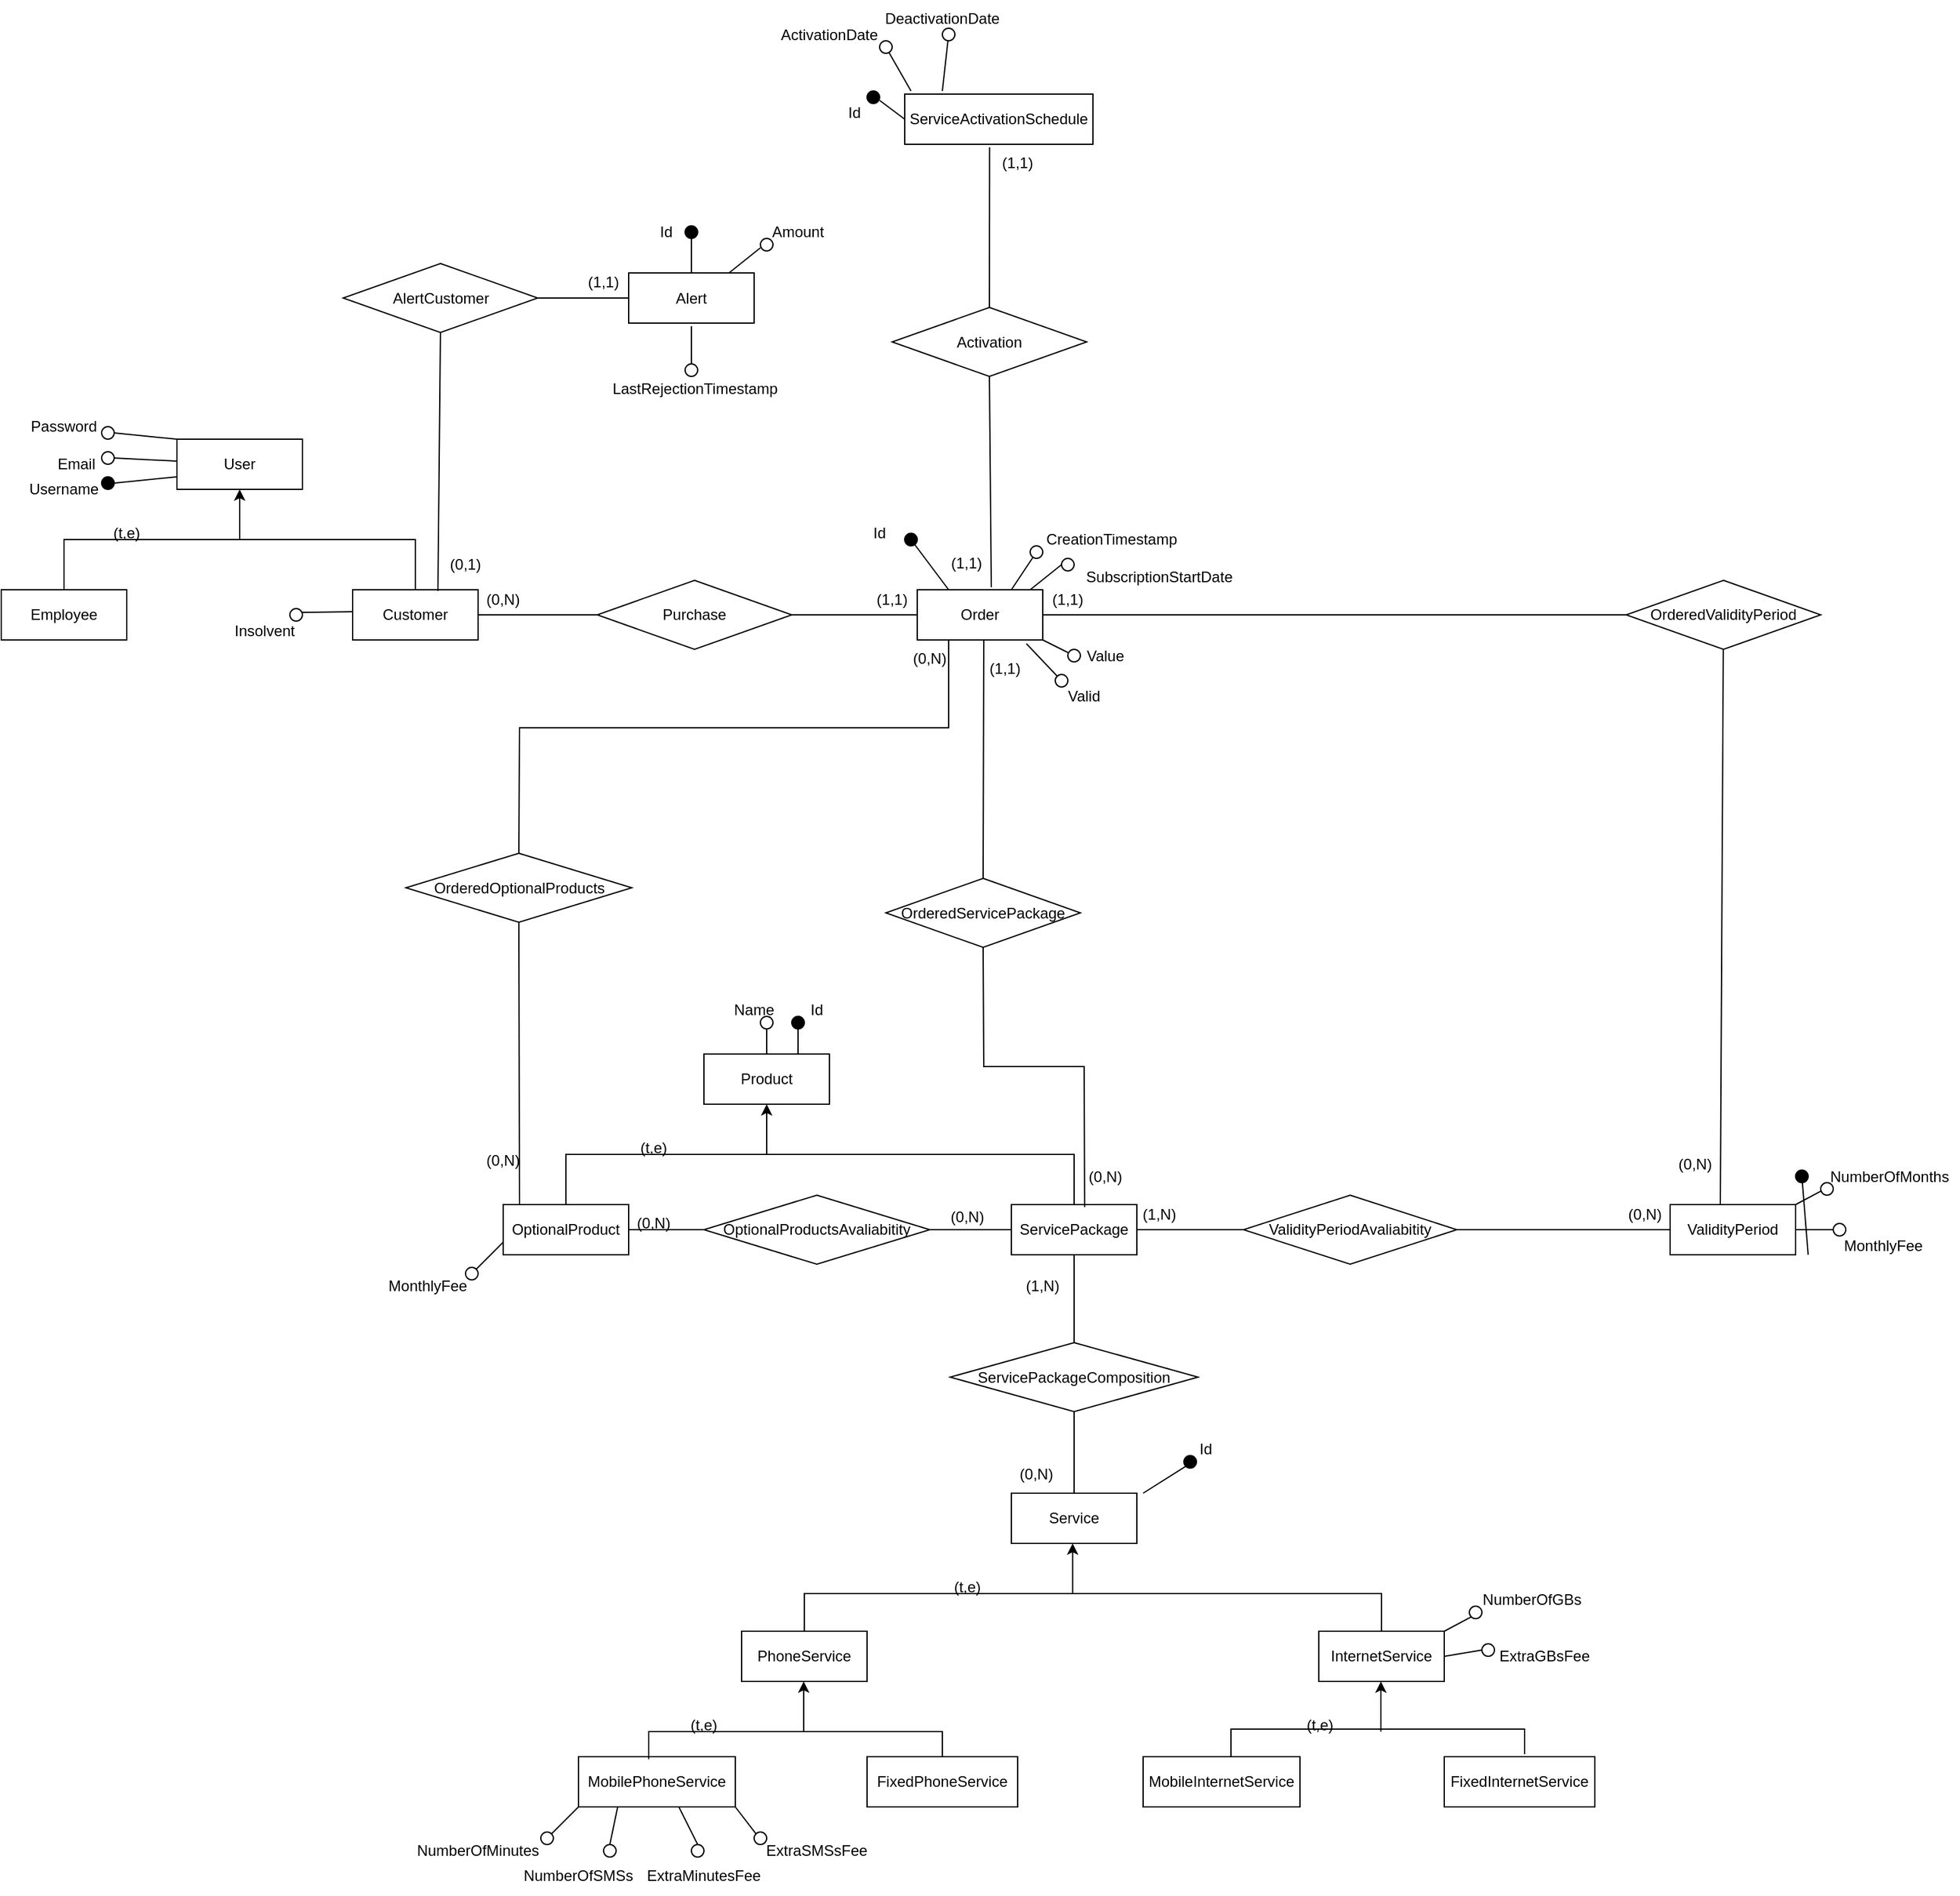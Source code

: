 <mxfile version="16.0.3" type="device"><diagram id="UiM3RSxXP783tzMfgp5M" name="Page-1"><mxGraphModel dx="1061" dy="1810" grid="1" gridSize="10" guides="1" tooltips="1" connect="1" arrows="1" fold="1" page="1" pageScale="1" pageWidth="827" pageHeight="1169" math="0" shadow="0"><root><mxCell id="0"/><mxCell id="1" parent="0"/><mxCell id="NAOsJiCZlz4BTfobaa3N-1" value="User" style="whiteSpace=wrap;html=1;align=center;" parent="1" vertex="1"><mxGeometry x="390" y="40" width="100" height="40" as="geometry"/></mxCell><mxCell id="NAOsJiCZlz4BTfobaa3N-2" value="Employee" style="whiteSpace=wrap;html=1;align=center;" parent="1" vertex="1"><mxGeometry x="250" y="160" width="100" height="40" as="geometry"/></mxCell><mxCell id="NAOsJiCZlz4BTfobaa3N-3" value="Customer" style="whiteSpace=wrap;html=1;align=center;" parent="1" vertex="1"><mxGeometry x="530" y="160" width="100" height="40" as="geometry"/></mxCell><mxCell id="NAOsJiCZlz4BTfobaa3N-4" value="" style="endArrow=none;html=1;rounded=0;exitX=0.5;exitY=0;exitDx=0;exitDy=0;entryX=0.5;entryY=0;entryDx=0;entryDy=0;" parent="1" source="NAOsJiCZlz4BTfobaa3N-2" target="NAOsJiCZlz4BTfobaa3N-3" edge="1"><mxGeometry width="50" height="50" relative="1" as="geometry"><mxPoint x="300" y="120" as="sourcePoint"/><mxPoint x="560" y="120" as="targetPoint"/><Array as="points"><mxPoint x="300" y="120"/><mxPoint x="580" y="120"/></Array></mxGeometry></mxCell><mxCell id="NAOsJiCZlz4BTfobaa3N-5" value="" style="endArrow=classic;html=1;rounded=0;entryX=0.5;entryY=1;entryDx=0;entryDy=0;" parent="1" target="NAOsJiCZlz4BTfobaa3N-1" edge="1"><mxGeometry width="50" height="50" relative="1" as="geometry"><mxPoint x="440" y="120" as="sourcePoint"/><mxPoint x="430" y="180" as="targetPoint"/></mxGeometry></mxCell><mxCell id="NAOsJiCZlz4BTfobaa3N-6" value="(t,e)" style="text;html=1;strokeColor=none;fillColor=none;align=center;verticalAlign=middle;whiteSpace=wrap;rounded=0;" parent="1" vertex="1"><mxGeometry x="320" y="100" width="60" height="30" as="geometry"/></mxCell><mxCell id="NAOsJiCZlz4BTfobaa3N-7" value="" style="endArrow=none;html=1;rounded=0;exitX=1;exitY=0.5;exitDx=0;exitDy=0;entryX=0;entryY=0.75;entryDx=0;entryDy=0;" parent="1" source="NAOsJiCZlz4BTfobaa3N-9" target="NAOsJiCZlz4BTfobaa3N-1" edge="1"><mxGeometry width="50" height="50" relative="1" as="geometry"><mxPoint x="340" y="70" as="sourcePoint"/><mxPoint x="380" y="71" as="targetPoint"/></mxGeometry></mxCell><mxCell id="NAOsJiCZlz4BTfobaa3N-9" value="" style="ellipse;whiteSpace=wrap;html=1;aspect=fixed;fillColor=#000000;" parent="1" vertex="1"><mxGeometry x="330" y="70" width="10" height="10" as="geometry"/></mxCell><mxCell id="NAOsJiCZlz4BTfobaa3N-16" value="" style="endArrow=none;html=1;rounded=0;entryX=0;entryY=0.75;entryDx=0;entryDy=0;exitX=1;exitY=0.5;exitDx=0;exitDy=0;" parent="1" source="NAOsJiCZlz4BTfobaa3N-17" edge="1"><mxGeometry width="50" height="50" relative="1" as="geometry"><mxPoint x="339" y="58" as="sourcePoint"/><mxPoint x="390" y="57.5" as="targetPoint"/></mxGeometry></mxCell><mxCell id="NAOsJiCZlz4BTfobaa3N-17" value="" style="ellipse;whiteSpace=wrap;html=1;aspect=fixed;fillColor=#FFFFFF;" parent="1" vertex="1"><mxGeometry x="330" y="50" width="10" height="10" as="geometry"/></mxCell><mxCell id="NAOsJiCZlz4BTfobaa3N-18" value="" style="ellipse;whiteSpace=wrap;html=1;aspect=fixed;fillColor=#FFFFFF;" parent="1" vertex="1"><mxGeometry x="330" y="30" width="10" height="10" as="geometry"/></mxCell><mxCell id="NAOsJiCZlz4BTfobaa3N-19" value="" style="endArrow=none;html=1;rounded=0;entryX=0;entryY=0;entryDx=0;entryDy=0;exitX=1;exitY=0.5;exitDx=0;exitDy=0;" parent="1" source="NAOsJiCZlz4BTfobaa3N-18" target="NAOsJiCZlz4BTfobaa3N-1" edge="1"><mxGeometry width="50" height="50" relative="1" as="geometry"><mxPoint x="330" y="30" as="sourcePoint"/><mxPoint x="380" y="-20" as="targetPoint"/></mxGeometry></mxCell><mxCell id="NAOsJiCZlz4BTfobaa3N-20" value="Username" style="text;html=1;strokeColor=none;fillColor=none;align=center;verticalAlign=middle;whiteSpace=wrap;rounded=0;" parent="1" vertex="1"><mxGeometry x="270" y="65" width="60" height="30" as="geometry"/></mxCell><mxCell id="NAOsJiCZlz4BTfobaa3N-22" value="Email" style="text;html=1;strokeColor=none;fillColor=none;align=center;verticalAlign=middle;whiteSpace=wrap;rounded=0;" parent="1" vertex="1"><mxGeometry x="280" y="45" width="60" height="30" as="geometry"/></mxCell><mxCell id="NAOsJiCZlz4BTfobaa3N-23" value="Password" style="text;html=1;strokeColor=none;fillColor=none;align=center;verticalAlign=middle;whiteSpace=wrap;rounded=0;" parent="1" vertex="1"><mxGeometry x="270" y="15" width="60" height="30" as="geometry"/></mxCell><mxCell id="NAOsJiCZlz4BTfobaa3N-24" value="Product" style="whiteSpace=wrap;html=1;align=center;fillColor=#FFFFFF;" parent="1" vertex="1"><mxGeometry x="810" y="530" width="100" height="40" as="geometry"/></mxCell><mxCell id="NAOsJiCZlz4BTfobaa3N-25" value="" style="endArrow=none;html=1;rounded=0;exitX=0.75;exitY=0;exitDx=0;exitDy=0;startArrow=none;" parent="1" source="NAOsJiCZlz4BTfobaa3N-26" edge="1"><mxGeometry width="50" height="50" relative="1" as="geometry"><mxPoint x="890" y="525" as="sourcePoint"/><mxPoint x="885" y="500" as="targetPoint"/></mxGeometry></mxCell><mxCell id="NAOsJiCZlz4BTfobaa3N-26" value="" style="ellipse;whiteSpace=wrap;html=1;aspect=fixed;fillColor=#000000;" parent="1" vertex="1"><mxGeometry x="880" y="500" width="10" height="10" as="geometry"/></mxCell><mxCell id="NAOsJiCZlz4BTfobaa3N-27" value="" style="endArrow=none;html=1;rounded=0;exitX=0.75;exitY=0;exitDx=0;exitDy=0;" parent="1" source="NAOsJiCZlz4BTfobaa3N-24" target="NAOsJiCZlz4BTfobaa3N-26" edge="1"><mxGeometry width="50" height="50" relative="1" as="geometry"><mxPoint x="885" y="530" as="sourcePoint"/><mxPoint x="885" y="500" as="targetPoint"/></mxGeometry></mxCell><mxCell id="NAOsJiCZlz4BTfobaa3N-28" value="" style="endArrow=none;html=1;rounded=0;exitX=0.5;exitY=0;exitDx=0;exitDy=0;" parent="1" source="NAOsJiCZlz4BTfobaa3N-24" edge="1"><mxGeometry width="50" height="50" relative="1" as="geometry"><mxPoint x="895" y="540" as="sourcePoint"/><mxPoint x="860" y="510" as="targetPoint"/></mxGeometry></mxCell><mxCell id="NAOsJiCZlz4BTfobaa3N-29" value="" style="ellipse;whiteSpace=wrap;html=1;aspect=fixed;" parent="1" vertex="1"><mxGeometry x="855" y="500" width="10" height="10" as="geometry"/></mxCell><mxCell id="NAOsJiCZlz4BTfobaa3N-30" value="Id" style="text;html=1;strokeColor=none;fillColor=none;align=center;verticalAlign=middle;whiteSpace=wrap;rounded=0;" parent="1" vertex="1"><mxGeometry x="870" y="480" width="60" height="30" as="geometry"/></mxCell><mxCell id="NAOsJiCZlz4BTfobaa3N-31" value="Name" style="text;html=1;strokeColor=none;fillColor=none;align=center;verticalAlign=middle;whiteSpace=wrap;rounded=0;" parent="1" vertex="1"><mxGeometry x="820" y="480" width="60" height="30" as="geometry"/></mxCell><mxCell id="NAOsJiCZlz4BTfobaa3N-33" value="ServicePackage" style="whiteSpace=wrap;html=1;align=center;fillColor=#FFFFFF;" parent="1" vertex="1"><mxGeometry x="1055" y="650" width="100" height="40" as="geometry"/></mxCell><mxCell id="NAOsJiCZlz4BTfobaa3N-34" value="OptionalProduct" style="whiteSpace=wrap;html=1;align=center;fillColor=#FFFFFF;" parent="1" vertex="1"><mxGeometry x="650" y="650" width="100" height="40" as="geometry"/></mxCell><mxCell id="NAOsJiCZlz4BTfobaa3N-35" value="" style="endArrow=none;html=1;rounded=0;exitX=0.5;exitY=0;exitDx=0;exitDy=0;entryX=0.5;entryY=0;entryDx=0;entryDy=0;" parent="1" source="NAOsJiCZlz4BTfobaa3N-34" target="NAOsJiCZlz4BTfobaa3N-33" edge="1"><mxGeometry width="50" height="50" relative="1" as="geometry"><mxPoint x="710" y="650" as="sourcePoint"/><mxPoint x="990" y="650" as="targetPoint"/><Array as="points"><mxPoint x="700" y="610"/><mxPoint x="710" y="610"/><mxPoint x="1105" y="610"/></Array></mxGeometry></mxCell><mxCell id="NAOsJiCZlz4BTfobaa3N-36" value="" style="endArrow=classic;html=1;rounded=0;entryX=0.5;entryY=1;entryDx=0;entryDy=0;" parent="1" target="NAOsJiCZlz4BTfobaa3N-24" edge="1"><mxGeometry width="50" height="50" relative="1" as="geometry"><mxPoint x="860" y="610" as="sourcePoint"/><mxPoint x="730" y="410" as="targetPoint"/><Array as="points"><mxPoint x="860" y="590"/></Array></mxGeometry></mxCell><mxCell id="NAOsJiCZlz4BTfobaa3N-37" value="(t,e)" style="text;html=1;strokeColor=none;fillColor=none;align=center;verticalAlign=middle;whiteSpace=wrap;rounded=0;" parent="1" vertex="1"><mxGeometry x="740" y="590" width="60" height="30" as="geometry"/></mxCell><mxCell id="NAOsJiCZlz4BTfobaa3N-38" value="Service" style="whiteSpace=wrap;html=1;align=center;fillColor=#FFFFFF;" parent="1" vertex="1"><mxGeometry x="1055" y="880" width="100" height="40" as="geometry"/></mxCell><mxCell id="NAOsJiCZlz4BTfobaa3N-39" value="ServicePackageComposition" style="shape=rhombus;perimeter=rhombusPerimeter;whiteSpace=wrap;html=1;align=center;fillColor=#FFFFFF;" parent="1" vertex="1"><mxGeometry x="1006.25" y="760" width="197.5" height="55" as="geometry"/></mxCell><mxCell id="NAOsJiCZlz4BTfobaa3N-40" value="" style="endArrow=none;html=1;rounded=0;exitX=0.5;exitY=0;exitDx=0;exitDy=0;entryX=0.5;entryY=1;entryDx=0;entryDy=0;" parent="1" source="NAOsJiCZlz4BTfobaa3N-39" target="NAOsJiCZlz4BTfobaa3N-33" edge="1"><mxGeometry width="50" height="50" relative="1" as="geometry"><mxPoint x="750" y="780" as="sourcePoint"/><mxPoint x="800" y="730" as="targetPoint"/></mxGeometry></mxCell><mxCell id="NAOsJiCZlz4BTfobaa3N-41" value="" style="endArrow=none;html=1;rounded=0;exitX=0.5;exitY=0;exitDx=0;exitDy=0;entryX=0.5;entryY=1;entryDx=0;entryDy=0;" parent="1" source="NAOsJiCZlz4BTfobaa3N-38" target="NAOsJiCZlz4BTfobaa3N-39" edge="1"><mxGeometry width="50" height="50" relative="1" as="geometry"><mxPoint x="750" y="780" as="sourcePoint"/><mxPoint x="800" y="730" as="targetPoint"/></mxGeometry></mxCell><mxCell id="NAOsJiCZlz4BTfobaa3N-42" value="(1,N)" style="text;html=1;strokeColor=none;fillColor=none;align=center;verticalAlign=middle;whiteSpace=wrap;rounded=0;" parent="1" vertex="1"><mxGeometry x="1050" y="700" width="60" height="30" as="geometry"/></mxCell><mxCell id="NAOsJiCZlz4BTfobaa3N-43" value="(0,N)" style="text;html=1;strokeColor=none;fillColor=none;align=center;verticalAlign=middle;whiteSpace=wrap;rounded=0;" parent="1" vertex="1"><mxGeometry x="1045" y="850" width="60" height="30" as="geometry"/></mxCell><mxCell id="NAOsJiCZlz4BTfobaa3N-44" value="PhoneService" style="whiteSpace=wrap;html=1;align=center;fillColor=#FFFFFF;" parent="1" vertex="1"><mxGeometry x="840" y="990" width="100" height="40" as="geometry"/></mxCell><mxCell id="NAOsJiCZlz4BTfobaa3N-45" value="InternetService" style="whiteSpace=wrap;html=1;align=center;fillColor=#FFFFFF;" parent="1" vertex="1"><mxGeometry x="1300" y="990" width="100" height="40" as="geometry"/></mxCell><mxCell id="NAOsJiCZlz4BTfobaa3N-46" value="" style="endArrow=none;html=1;rounded=0;entryX=0.5;entryY=0;entryDx=0;entryDy=0;entryPerimeter=0;exitX=0.5;exitY=0;exitDx=0;exitDy=0;" parent="1" source="NAOsJiCZlz4BTfobaa3N-44" target="NAOsJiCZlz4BTfobaa3N-45" edge="1"><mxGeometry width="50" height="50" relative="1" as="geometry"><mxPoint x="970" y="990" as="sourcePoint"/><mxPoint x="1270" y="1010" as="targetPoint"/><Array as="points"><mxPoint x="890" y="960"/><mxPoint x="1350" y="960"/></Array></mxGeometry></mxCell><mxCell id="NAOsJiCZlz4BTfobaa3N-47" value="" style="endArrow=classic;html=1;rounded=0;" parent="1" edge="1"><mxGeometry width="50" height="50" relative="1" as="geometry"><mxPoint x="1103.82" y="960" as="sourcePoint"/><mxPoint x="1103.82" y="920" as="targetPoint"/><Array as="points"/></mxGeometry></mxCell><mxCell id="NAOsJiCZlz4BTfobaa3N-48" value="(t,e)" style="text;html=1;strokeColor=none;fillColor=none;align=center;verticalAlign=middle;whiteSpace=wrap;rounded=0;" parent="1" vertex="1"><mxGeometry x="990" y="940" width="60" height="30" as="geometry"/></mxCell><mxCell id="NAOsJiCZlz4BTfobaa3N-49" value="FixedPhoneService" style="whiteSpace=wrap;html=1;align=center;fillColor=#FFFFFF;" parent="1" vertex="1"><mxGeometry x="940" y="1090" width="120" height="40" as="geometry"/></mxCell><mxCell id="NAOsJiCZlz4BTfobaa3N-50" value="MobilePhoneService" style="whiteSpace=wrap;html=1;align=center;fillColor=#FFFFFF;" parent="1" vertex="1"><mxGeometry x="710" y="1090" width="125" height="40" as="geometry"/></mxCell><mxCell id="NAOsJiCZlz4BTfobaa3N-52" value="" style="endArrow=none;html=1;rounded=0;entryX=0;entryY=1;entryDx=0;entryDy=0;" parent="1" target="NAOsJiCZlz4BTfobaa3N-53" edge="1"><mxGeometry width="50" height="50" relative="1" as="geometry"><mxPoint x="1160" y="880" as="sourcePoint"/><mxPoint x="1070" y="870" as="targetPoint"/></mxGeometry></mxCell><mxCell id="NAOsJiCZlz4BTfobaa3N-53" value="" style="ellipse;whiteSpace=wrap;html=1;aspect=fixed;fillColor=#000000;" parent="1" vertex="1"><mxGeometry x="1192.5" y="850" width="10" height="10" as="geometry"/></mxCell><mxCell id="NAOsJiCZlz4BTfobaa3N-54" value="Id" style="text;html=1;strokeColor=none;fillColor=none;align=center;verticalAlign=middle;whiteSpace=wrap;rounded=0;" parent="1" vertex="1"><mxGeometry x="1180" y="830" width="60" height="30" as="geometry"/></mxCell><mxCell id="NAOsJiCZlz4BTfobaa3N-55" value="MobileInternetService" style="whiteSpace=wrap;html=1;align=center;fillColor=#FFFFFF;" parent="1" vertex="1"><mxGeometry x="1160" y="1090" width="125" height="40" as="geometry"/></mxCell><mxCell id="NAOsJiCZlz4BTfobaa3N-56" value="FixedInternetService" style="whiteSpace=wrap;html=1;align=center;fillColor=#FFFFFF;" parent="1" vertex="1"><mxGeometry x="1400" y="1090" width="120" height="40" as="geometry"/></mxCell><mxCell id="NAOsJiCZlz4BTfobaa3N-57" value="" style="endArrow=none;html=1;rounded=0;exitX=0.448;exitY=0.05;exitDx=0;exitDy=0;exitPerimeter=0;entryX=0.5;entryY=0;entryDx=0;entryDy=0;" parent="1" source="NAOsJiCZlz4BTfobaa3N-50" target="NAOsJiCZlz4BTfobaa3N-49" edge="1"><mxGeometry width="50" height="50" relative="1" as="geometry"><mxPoint x="770" y="1080" as="sourcePoint"/><mxPoint x="1000" y="1060" as="targetPoint"/><Array as="points"><mxPoint x="766" y="1070"/><mxPoint x="1000" y="1070"/></Array></mxGeometry></mxCell><mxCell id="NAOsJiCZlz4BTfobaa3N-58" value="" style="endArrow=classic;html=1;rounded=0;" parent="1" edge="1"><mxGeometry width="50" height="50" relative="1" as="geometry"><mxPoint x="889.5" y="1070" as="sourcePoint"/><mxPoint x="889.5" y="1030" as="targetPoint"/><Array as="points"/></mxGeometry></mxCell><mxCell id="NAOsJiCZlz4BTfobaa3N-59" value="" style="endArrow=none;html=1;rounded=0;exitX=0.448;exitY=0.05;exitDx=0;exitDy=0;exitPerimeter=0;" parent="1" edge="1"><mxGeometry width="50" height="50" relative="1" as="geometry"><mxPoint x="1230" y="1090" as="sourcePoint"/><mxPoint x="1464" y="1088" as="targetPoint"/><Array as="points"><mxPoint x="1230" y="1068"/><mxPoint x="1464" y="1068"/></Array></mxGeometry></mxCell><mxCell id="NAOsJiCZlz4BTfobaa3N-60" value="" style="endArrow=classic;html=1;rounded=0;" parent="1" edge="1"><mxGeometry width="50" height="50" relative="1" as="geometry"><mxPoint x="1349.5" y="1070" as="sourcePoint"/><mxPoint x="1349.5" y="1030" as="targetPoint"/><Array as="points"/></mxGeometry></mxCell><mxCell id="NAOsJiCZlz4BTfobaa3N-61" value="(t,e)" style="text;html=1;strokeColor=none;fillColor=none;align=center;verticalAlign=middle;whiteSpace=wrap;rounded=0;" parent="1" vertex="1"><mxGeometry x="780" y="1050" width="60" height="30" as="geometry"/></mxCell><mxCell id="NAOsJiCZlz4BTfobaa3N-62" value="(t,e)" style="text;html=1;strokeColor=none;fillColor=none;align=center;verticalAlign=middle;whiteSpace=wrap;rounded=0;" parent="1" vertex="1"><mxGeometry x="1271" y="1050" width="60" height="30" as="geometry"/></mxCell><mxCell id="NAOsJiCZlz4BTfobaa3N-63" value="" style="endArrow=none;html=1;rounded=0;" parent="1" edge="1"><mxGeometry width="50" height="50" relative="1" as="geometry"><mxPoint x="685" y="1155" as="sourcePoint"/><mxPoint x="710" y="1130" as="targetPoint"/></mxGeometry></mxCell><mxCell id="NAOsJiCZlz4BTfobaa3N-64" value="" style="ellipse;whiteSpace=wrap;html=1;aspect=fixed;fillColor=#FFFFFF;" parent="1" vertex="1"><mxGeometry x="680" y="1150" width="10" height="10" as="geometry"/></mxCell><mxCell id="NAOsJiCZlz4BTfobaa3N-66" value="NumberOfMinutes" style="text;html=1;strokeColor=none;fillColor=none;align=center;verticalAlign=middle;whiteSpace=wrap;rounded=0;" parent="1" vertex="1"><mxGeometry x="600" y="1150" width="60" height="30" as="geometry"/></mxCell><mxCell id="NAOsJiCZlz4BTfobaa3N-67" value="" style="endArrow=none;html=1;rounded=0;entryX=0.25;entryY=1;entryDx=0;entryDy=0;exitX=0.5;exitY=0;exitDx=0;exitDy=0;" parent="1" source="NAOsJiCZlz4BTfobaa3N-68" target="NAOsJiCZlz4BTfobaa3N-50" edge="1"><mxGeometry width="50" height="50" relative="1" as="geometry"><mxPoint x="730" y="1165" as="sourcePoint"/><mxPoint x="720" y="1140" as="targetPoint"/></mxGeometry></mxCell><mxCell id="NAOsJiCZlz4BTfobaa3N-68" value="" style="ellipse;whiteSpace=wrap;html=1;aspect=fixed;fillColor=#FFFFFF;" parent="1" vertex="1"><mxGeometry x="730" y="1160" width="10" height="10" as="geometry"/></mxCell><mxCell id="NAOsJiCZlz4BTfobaa3N-70" value="NumberOfSMSs" style="text;html=1;strokeColor=none;fillColor=none;align=center;verticalAlign=middle;whiteSpace=wrap;rounded=0;" parent="1" vertex="1"><mxGeometry x="680" y="1170" width="60" height="30" as="geometry"/></mxCell><mxCell id="NAOsJiCZlz4BTfobaa3N-71" value="" style="endArrow=none;html=1;rounded=0;exitX=0.5;exitY=0;exitDx=0;exitDy=0;" parent="1" source="NAOsJiCZlz4BTfobaa3N-72" edge="1"><mxGeometry width="50" height="50" relative="1" as="geometry"><mxPoint x="780" y="1160" as="sourcePoint"/><mxPoint x="790" y="1130" as="targetPoint"/></mxGeometry></mxCell><mxCell id="NAOsJiCZlz4BTfobaa3N-72" value="" style="ellipse;whiteSpace=wrap;html=1;aspect=fixed;fillColor=#FFFFFF;" parent="1" vertex="1"><mxGeometry x="800" y="1160" width="10" height="10" as="geometry"/></mxCell><mxCell id="NAOsJiCZlz4BTfobaa3N-74" value="ExtraMinutesFee" style="text;html=1;strokeColor=none;fillColor=none;align=center;verticalAlign=middle;whiteSpace=wrap;rounded=0;" parent="1" vertex="1"><mxGeometry x="780" y="1170" width="60" height="30" as="geometry"/></mxCell><mxCell id="NAOsJiCZlz4BTfobaa3N-76" value="" style="endArrow=none;html=1;rounded=0;entryX=1;entryY=1;entryDx=0;entryDy=0;exitX=0;exitY=0;exitDx=0;exitDy=0;" parent="1" source="NAOsJiCZlz4BTfobaa3N-77" target="NAOsJiCZlz4BTfobaa3N-50" edge="1"><mxGeometry width="50" height="50" relative="1" as="geometry"><mxPoint x="860" y="1160" as="sourcePoint"/><mxPoint x="800" y="1140" as="targetPoint"/></mxGeometry></mxCell><mxCell id="NAOsJiCZlz4BTfobaa3N-77" value="" style="ellipse;whiteSpace=wrap;html=1;aspect=fixed;fillColor=#FFFFFF;" parent="1" vertex="1"><mxGeometry x="850" y="1150" width="10" height="10" as="geometry"/></mxCell><mxCell id="NAOsJiCZlz4BTfobaa3N-82" value="ExtraSMSsFee" style="text;html=1;strokeColor=none;fillColor=none;align=center;verticalAlign=middle;whiteSpace=wrap;rounded=0;" parent="1" vertex="1"><mxGeometry x="870" y="1150" width="60" height="30" as="geometry"/></mxCell><mxCell id="NAOsJiCZlz4BTfobaa3N-83" value="" style="endArrow=none;html=1;rounded=0;exitX=1;exitY=0.5;exitDx=0;exitDy=0;entryX=0;entryY=1;entryDx=0;entryDy=0;startArrow=none;" parent="1" source="NAOsJiCZlz4BTfobaa3N-85" edge="1"><mxGeometry width="50" height="50" relative="1" as="geometry"><mxPoint x="1400" y="990" as="sourcePoint"/><mxPoint x="1421.464" y="973.536" as="targetPoint"/></mxGeometry></mxCell><mxCell id="NAOsJiCZlz4BTfobaa3N-84" value="" style="endArrow=none;html=1;rounded=0;exitX=1;exitY=0.5;exitDx=0;exitDy=0;entryX=0;entryY=0.5;entryDx=0;entryDy=0;" parent="1" source="NAOsJiCZlz4BTfobaa3N-45" target="NAOsJiCZlz4BTfobaa3N-89" edge="1"><mxGeometry width="50" height="50" relative="1" as="geometry"><mxPoint x="1410" y="1000" as="sourcePoint"/><mxPoint x="1431" y="1000" as="targetPoint"/></mxGeometry></mxCell><mxCell id="NAOsJiCZlz4BTfobaa3N-85" value="" style="ellipse;whiteSpace=wrap;html=1;aspect=fixed;fillColor=#FFFFFF;" parent="1" vertex="1"><mxGeometry x="1420" y="970" width="10" height="10" as="geometry"/></mxCell><mxCell id="NAOsJiCZlz4BTfobaa3N-88" value="" style="endArrow=none;html=1;rounded=0;exitX=1;exitY=0.5;exitDx=0;exitDy=0;entryX=0;entryY=1;entryDx=0;entryDy=0;" parent="1" target="NAOsJiCZlz4BTfobaa3N-85" edge="1"><mxGeometry width="50" height="50" relative="1" as="geometry"><mxPoint x="1400" y="990" as="sourcePoint"/><mxPoint x="1421.464" y="973.536" as="targetPoint"/></mxGeometry></mxCell><mxCell id="NAOsJiCZlz4BTfobaa3N-89" value="" style="ellipse;whiteSpace=wrap;html=1;aspect=fixed;fillColor=#FFFFFF;" parent="1" vertex="1"><mxGeometry x="1430" y="1000" width="10" height="10" as="geometry"/></mxCell><mxCell id="NAOsJiCZlz4BTfobaa3N-92" value="NumberOfGBs" style="text;html=1;strokeColor=none;fillColor=none;align=center;verticalAlign=middle;whiteSpace=wrap;rounded=0;" parent="1" vertex="1"><mxGeometry x="1440" y="950" width="60" height="30" as="geometry"/></mxCell><mxCell id="NAOsJiCZlz4BTfobaa3N-93" value="ExtraGBsFee" style="text;html=1;strokeColor=none;fillColor=none;align=center;verticalAlign=middle;whiteSpace=wrap;rounded=0;" parent="1" vertex="1"><mxGeometry x="1450" y="995" width="60" height="30" as="geometry"/></mxCell><mxCell id="NAOsJiCZlz4BTfobaa3N-94" value="ValidityPeriod" style="whiteSpace=wrap;html=1;align=center;fillColor=#FFFFFF;" parent="1" vertex="1"><mxGeometry x="1580" y="650" width="100" height="40" as="geometry"/></mxCell><mxCell id="NAOsJiCZlz4BTfobaa3N-95" value="ValidityPeriodAvaliabitity" style="shape=rhombus;perimeter=rhombusPerimeter;whiteSpace=wrap;html=1;align=center;fillColor=#FFFFFF;" parent="1" vertex="1"><mxGeometry x="1240" y="642.5" width="170" height="55" as="geometry"/></mxCell><mxCell id="NAOsJiCZlz4BTfobaa3N-96" value="" style="endArrow=none;html=1;rounded=0;exitX=1;exitY=0.5;exitDx=0;exitDy=0;entryX=0;entryY=0.5;entryDx=0;entryDy=0;" parent="1" source="NAOsJiCZlz4BTfobaa3N-33" target="NAOsJiCZlz4BTfobaa3N-95" edge="1"><mxGeometry width="50" height="50" relative="1" as="geometry"><mxPoint x="1270" y="760" as="sourcePoint"/><mxPoint x="1320" y="710" as="targetPoint"/></mxGeometry></mxCell><mxCell id="NAOsJiCZlz4BTfobaa3N-97" value="" style="endArrow=none;html=1;rounded=0;entryX=0;entryY=0.5;entryDx=0;entryDy=0;exitX=1;exitY=0.5;exitDx=0;exitDy=0;" parent="1" source="NAOsJiCZlz4BTfobaa3N-95" target="NAOsJiCZlz4BTfobaa3N-94" edge="1"><mxGeometry width="50" height="50" relative="1" as="geometry"><mxPoint x="1270" y="760" as="sourcePoint"/><mxPoint x="1320" y="710" as="targetPoint"/></mxGeometry></mxCell><mxCell id="NAOsJiCZlz4BTfobaa3N-98" value="(1,N)" style="text;html=1;strokeColor=none;fillColor=none;align=center;verticalAlign=middle;whiteSpace=wrap;rounded=0;" parent="1" vertex="1"><mxGeometry x="1142.5" y="642.5" width="60" height="30" as="geometry"/></mxCell><mxCell id="NAOsJiCZlz4BTfobaa3N-99" value="(0,N)" style="text;html=1;strokeColor=none;fillColor=none;align=center;verticalAlign=middle;whiteSpace=wrap;rounded=0;" parent="1" vertex="1"><mxGeometry x="1530" y="642.5" width="60" height="30" as="geometry"/></mxCell><mxCell id="NAOsJiCZlz4BTfobaa3N-100" value="" style="endArrow=none;html=1;rounded=0;exitX=1;exitY=0.5;exitDx=0;exitDy=0;entryX=0;entryY=1;entryDx=0;entryDy=0;" parent="1" edge="1"><mxGeometry width="50" height="50" relative="1" as="geometry"><mxPoint x="1680" y="650" as="sourcePoint"/><mxPoint x="1701.464" y="638.536" as="targetPoint"/></mxGeometry></mxCell><mxCell id="NAOsJiCZlz4BTfobaa3N-101" value="" style="endArrow=none;html=1;rounded=0;exitX=1;exitY=0.5;exitDx=0;exitDy=0;" parent="1" source="NAOsJiCZlz4BTfobaa3N-94" edge="1"><mxGeometry width="50" height="50" relative="1" as="geometry"><mxPoint x="1690" y="660" as="sourcePoint"/><mxPoint x="1710" y="670" as="targetPoint"/></mxGeometry></mxCell><mxCell id="NAOsJiCZlz4BTfobaa3N-102" value="" style="ellipse;whiteSpace=wrap;html=1;aspect=fixed;fillColor=#FFFFFF;" parent="1" vertex="1"><mxGeometry x="1700" y="632.5" width="10" height="10" as="geometry"/></mxCell><mxCell id="NAOsJiCZlz4BTfobaa3N-103" value="" style="ellipse;whiteSpace=wrap;html=1;aspect=fixed;fillColor=#FFFFFF;" parent="1" vertex="1"><mxGeometry x="1710" y="665" width="10" height="10" as="geometry"/></mxCell><mxCell id="NAOsJiCZlz4BTfobaa3N-104" value="NumberOfMonths" style="text;html=1;strokeColor=none;fillColor=none;align=center;verticalAlign=middle;whiteSpace=wrap;rounded=0;" parent="1" vertex="1"><mxGeometry x="1700" y="612.5" width="110" height="30" as="geometry"/></mxCell><mxCell id="NAOsJiCZlz4BTfobaa3N-105" value="MonthlyFee" style="text;html=1;strokeColor=none;fillColor=none;align=center;verticalAlign=middle;whiteSpace=wrap;rounded=0;" parent="1" vertex="1"><mxGeometry x="1710" y="667.5" width="80" height="30" as="geometry"/></mxCell><mxCell id="NAOsJiCZlz4BTfobaa3N-107" value="" style="ellipse;whiteSpace=wrap;html=1;aspect=fixed;fillColor=#000000;" parent="1" vertex="1"><mxGeometry x="1680" y="622.5" width="10" height="10" as="geometry"/></mxCell><mxCell id="NAOsJiCZlz4BTfobaa3N-109" value="" style="endArrow=none;html=1;rounded=0;" parent="1" target="NAOsJiCZlz4BTfobaa3N-107" edge="1"><mxGeometry width="50" height="50" relative="1" as="geometry"><mxPoint x="1690" y="690" as="sourcePoint"/><mxPoint x="1690" y="620" as="targetPoint"/></mxGeometry></mxCell><mxCell id="NAOsJiCZlz4BTfobaa3N-114" value="" style="endArrow=none;html=1;rounded=0;startArrow=none;" parent="1" source="NAOsJiCZlz4BTfobaa3N-115" edge="1"><mxGeometry width="50" height="50" relative="1" as="geometry"><mxPoint x="625" y="705" as="sourcePoint"/><mxPoint x="650" y="680" as="targetPoint"/></mxGeometry></mxCell><mxCell id="NAOsJiCZlz4BTfobaa3N-115" value="" style="ellipse;whiteSpace=wrap;html=1;aspect=fixed;fillColor=#FFFFFF;" parent="1" vertex="1"><mxGeometry x="620" y="700" width="10" height="10" as="geometry"/></mxCell><mxCell id="NAOsJiCZlz4BTfobaa3N-117" value="" style="endArrow=none;html=1;rounded=0;" parent="1" target="NAOsJiCZlz4BTfobaa3N-115" edge="1"><mxGeometry width="50" height="50" relative="1" as="geometry"><mxPoint x="625" y="705" as="sourcePoint"/><mxPoint x="650" y="680" as="targetPoint"/></mxGeometry></mxCell><mxCell id="NAOsJiCZlz4BTfobaa3N-118" value="MonthlyFee" style="text;html=1;strokeColor=none;fillColor=none;align=center;verticalAlign=middle;whiteSpace=wrap;rounded=0;" parent="1" vertex="1"><mxGeometry x="560" y="700" width="60" height="30" as="geometry"/></mxCell><mxCell id="NAOsJiCZlz4BTfobaa3N-119" value="Order" style="whiteSpace=wrap;html=1;align=center;fillColor=#FFFFFF;" parent="1" vertex="1"><mxGeometry x="980" y="160" width="100" height="40" as="geometry"/></mxCell><mxCell id="NAOsJiCZlz4BTfobaa3N-120" value="" style="endArrow=none;html=1;rounded=0;exitX=0.25;exitY=0;exitDx=0;exitDy=0;" parent="1" source="NAOsJiCZlz4BTfobaa3N-119" edge="1"><mxGeometry width="50" height="50" relative="1" as="geometry"><mxPoint x="1080" y="160" as="sourcePoint"/><mxPoint x="975" y="120" as="targetPoint"/></mxGeometry></mxCell><mxCell id="NAOsJiCZlz4BTfobaa3N-121" value="" style="ellipse;whiteSpace=wrap;html=1;aspect=fixed;fillColor=#000000;direction=south;" parent="1" vertex="1"><mxGeometry x="970" y="115" width="10" height="10" as="geometry"/></mxCell><mxCell id="NAOsJiCZlz4BTfobaa3N-126" value="" style="endArrow=none;html=1;rounded=0;exitX=0.75;exitY=0;exitDx=0;exitDy=0;startArrow=none;" parent="1" source="NAOsJiCZlz4BTfobaa3N-124" edge="1"><mxGeometry width="50" height="50" relative="1" as="geometry"><mxPoint x="1080" y="180" as="sourcePoint"/><mxPoint x="1070" y="130" as="targetPoint"/></mxGeometry></mxCell><mxCell id="NAOsJiCZlz4BTfobaa3N-127" value="Id" style="text;html=1;strokeColor=none;fillColor=none;align=center;verticalAlign=middle;whiteSpace=wrap;rounded=0;" parent="1" vertex="1"><mxGeometry x="920" y="100" width="60" height="30" as="geometry"/></mxCell><mxCell id="NAOsJiCZlz4BTfobaa3N-128" value="CreationTimestamp" style="text;html=1;strokeColor=none;fillColor=none;align=center;verticalAlign=middle;whiteSpace=wrap;rounded=0;" parent="1" vertex="1"><mxGeometry x="1105" y="105" width="60" height="30" as="geometry"/></mxCell><mxCell id="NAOsJiCZlz4BTfobaa3N-130" value="Purchase" style="shape=rhombus;perimeter=rhombusPerimeter;whiteSpace=wrap;html=1;align=center;fillColor=#FFFFFF;" parent="1" vertex="1"><mxGeometry x="725" y="152.5" width="155" height="55" as="geometry"/></mxCell><mxCell id="NAOsJiCZlz4BTfobaa3N-131" value="" style="endArrow=none;html=1;rounded=0;exitX=1;exitY=0.5;exitDx=0;exitDy=0;entryX=0;entryY=0.5;entryDx=0;entryDy=0;" parent="1" source="NAOsJiCZlz4BTfobaa3N-3" target="NAOsJiCZlz4BTfobaa3N-130" edge="1"><mxGeometry width="50" height="50" relative="1" as="geometry"><mxPoint x="670" y="260" as="sourcePoint"/><mxPoint x="720" y="210" as="targetPoint"/></mxGeometry></mxCell><mxCell id="NAOsJiCZlz4BTfobaa3N-132" value="" style="endArrow=none;html=1;rounded=0;exitX=1;exitY=0.5;exitDx=0;exitDy=0;entryX=0;entryY=0.5;entryDx=0;entryDy=0;" parent="1" source="NAOsJiCZlz4BTfobaa3N-130" target="NAOsJiCZlz4BTfobaa3N-119" edge="1"><mxGeometry width="50" height="50" relative="1" as="geometry"><mxPoint x="910" y="210" as="sourcePoint"/><mxPoint x="960" y="160" as="targetPoint"/></mxGeometry></mxCell><mxCell id="NAOsJiCZlz4BTfobaa3N-133" value="(0,N)" style="text;html=1;strokeColor=none;fillColor=none;align=center;verticalAlign=middle;whiteSpace=wrap;rounded=0;" parent="1" vertex="1"><mxGeometry x="620" y="152.5" width="60" height="30" as="geometry"/></mxCell><mxCell id="NAOsJiCZlz4BTfobaa3N-134" value="(1,1)" style="text;html=1;strokeColor=none;fillColor=none;align=center;verticalAlign=middle;whiteSpace=wrap;rounded=0;" parent="1" vertex="1"><mxGeometry x="930" y="152.5" width="60" height="30" as="geometry"/></mxCell><mxCell id="NAOsJiCZlz4BTfobaa3N-136" value="OrderedServicePackage" style="shape=rhombus;perimeter=rhombusPerimeter;whiteSpace=wrap;html=1;align=center;fillColor=#FFFFFF;" parent="1" vertex="1"><mxGeometry x="955" y="390" width="155" height="55" as="geometry"/></mxCell><mxCell id="NAOsJiCZlz4BTfobaa3N-137" value="" style="endArrow=none;html=1;rounded=0;exitX=0.5;exitY=0;exitDx=0;exitDy=0;" parent="1" source="NAOsJiCZlz4BTfobaa3N-136" edge="1"><mxGeometry width="50" height="50" relative="1" as="geometry"><mxPoint x="880" y="460" as="sourcePoint"/><mxPoint x="1033" y="200" as="targetPoint"/></mxGeometry></mxCell><mxCell id="NAOsJiCZlz4BTfobaa3N-138" value="" style="endArrow=none;html=1;rounded=0;entryX=0.5;entryY=1;entryDx=0;entryDy=0;exitX=0.584;exitY=0.051;exitDx=0;exitDy=0;exitPerimeter=0;" parent="1" source="NAOsJiCZlz4BTfobaa3N-33" target="NAOsJiCZlz4BTfobaa3N-136" edge="1"><mxGeometry width="50" height="50" relative="1" as="geometry"><mxPoint x="1026" y="650" as="sourcePoint"/><mxPoint x="1033" y="430" as="targetPoint"/><Array as="points"><mxPoint x="1113" y="540"/><mxPoint x="1033" y="540"/></Array></mxGeometry></mxCell><mxCell id="NAOsJiCZlz4BTfobaa3N-139" value="(1,1)" style="text;html=1;strokeColor=none;fillColor=none;align=center;verticalAlign=middle;whiteSpace=wrap;rounded=0;" parent="1" vertex="1"><mxGeometry x="1020" y="207.5" width="60" height="30" as="geometry"/></mxCell><mxCell id="NAOsJiCZlz4BTfobaa3N-140" value="(0,N)" style="text;html=1;strokeColor=none;fillColor=none;align=center;verticalAlign=middle;whiteSpace=wrap;rounded=0;" parent="1" vertex="1"><mxGeometry x="1100" y="612.5" width="60" height="30" as="geometry"/></mxCell><mxCell id="NAOsJiCZlz4BTfobaa3N-141" value="OrderedValidityPeriod" style="shape=rhombus;perimeter=rhombusPerimeter;whiteSpace=wrap;html=1;align=center;fillColor=#FFFFFF;" parent="1" vertex="1"><mxGeometry x="1545" y="152.5" width="155" height="55" as="geometry"/></mxCell><mxCell id="NAOsJiCZlz4BTfobaa3N-124" value="" style="ellipse;whiteSpace=wrap;html=1;aspect=fixed;fillColor=#FFFFFF;" parent="1" vertex="1"><mxGeometry x="1070" y="125" width="10" height="10" as="geometry"/></mxCell><mxCell id="NAOsJiCZlz4BTfobaa3N-145" value="" style="endArrow=none;html=1;rounded=0;exitX=0.75;exitY=0;exitDx=0;exitDy=0;" parent="1" source="NAOsJiCZlz4BTfobaa3N-119" target="NAOsJiCZlz4BTfobaa3N-124" edge="1"><mxGeometry width="50" height="50" relative="1" as="geometry"><mxPoint x="1055" y="160" as="sourcePoint"/><mxPoint x="1070" y="130" as="targetPoint"/></mxGeometry></mxCell><mxCell id="NAOsJiCZlz4BTfobaa3N-146" value="" style="endArrow=none;html=1;rounded=0;exitX=1;exitY=0.5;exitDx=0;exitDy=0;entryX=0;entryY=0.5;entryDx=0;entryDy=0;" parent="1" source="NAOsJiCZlz4BTfobaa3N-119" target="NAOsJiCZlz4BTfobaa3N-141" edge="1"><mxGeometry width="50" height="50" relative="1" as="geometry"><mxPoint x="1340" y="340" as="sourcePoint"/><mxPoint x="1390" y="290" as="targetPoint"/></mxGeometry></mxCell><mxCell id="NAOsJiCZlz4BTfobaa3N-147" value="" style="endArrow=none;html=1;rounded=0;exitX=0.4;exitY=0;exitDx=0;exitDy=0;exitPerimeter=0;" parent="1" source="NAOsJiCZlz4BTfobaa3N-94" target="NAOsJiCZlz4BTfobaa3N-141" edge="1"><mxGeometry width="50" height="50" relative="1" as="geometry"><mxPoint x="1460" y="460" as="sourcePoint"/><mxPoint x="1620" y="210" as="targetPoint"/></mxGeometry></mxCell><mxCell id="NAOsJiCZlz4BTfobaa3N-148" value="(1,1)" style="text;html=1;strokeColor=none;fillColor=none;align=center;verticalAlign=middle;whiteSpace=wrap;rounded=0;" parent="1" vertex="1"><mxGeometry x="1070" y="152.5" width="60" height="30" as="geometry"/></mxCell><mxCell id="NAOsJiCZlz4BTfobaa3N-149" value="(0,N)" style="text;html=1;strokeColor=none;fillColor=none;align=center;verticalAlign=middle;whiteSpace=wrap;rounded=0;" parent="1" vertex="1"><mxGeometry x="1570" y="602.5" width="60" height="30" as="geometry"/></mxCell><mxCell id="NAOsJiCZlz4BTfobaa3N-150" value="OrderedOptionalProducts" style="shape=rhombus;perimeter=rhombusPerimeter;whiteSpace=wrap;html=1;align=center;fillColor=#FFFFFF;" parent="1" vertex="1"><mxGeometry x="572.5" y="370" width="180" height="55" as="geometry"/></mxCell><mxCell id="NAOsJiCZlz4BTfobaa3N-151" value="" style="endArrow=none;html=1;rounded=0;entryX=0.25;entryY=1;entryDx=0;entryDy=0;exitX=0.5;exitY=0;exitDx=0;exitDy=0;" parent="1" source="NAOsJiCZlz4BTfobaa3N-150" target="NAOsJiCZlz4BTfobaa3N-119" edge="1"><mxGeometry width="50" height="50" relative="1" as="geometry"><mxPoint x="690" y="410" as="sourcePoint"/><mxPoint x="740" y="360" as="targetPoint"/><Array as="points"><mxPoint x="663" y="270"/><mxPoint x="1005" y="270"/></Array></mxGeometry></mxCell><mxCell id="NAOsJiCZlz4BTfobaa3N-152" value="(0,N)" style="text;html=1;strokeColor=none;fillColor=none;align=center;verticalAlign=middle;whiteSpace=wrap;rounded=0;" parent="1" vertex="1"><mxGeometry x="960" y="200" width="60" height="30" as="geometry"/></mxCell><mxCell id="NAOsJiCZlz4BTfobaa3N-153" value="(0,N)" style="text;html=1;strokeColor=none;fillColor=none;align=center;verticalAlign=middle;whiteSpace=wrap;rounded=0;" parent="1" vertex="1"><mxGeometry x="620" y="600" width="60" height="30" as="geometry"/></mxCell><mxCell id="NAOsJiCZlz4BTfobaa3N-154" value="" style="endArrow=none;html=1;rounded=0;entryX=0.5;entryY=1;entryDx=0;entryDy=0;" parent="1" target="NAOsJiCZlz4BTfobaa3N-150" edge="1"><mxGeometry width="50" height="50" relative="1" as="geometry"><mxPoint x="663" y="650" as="sourcePoint"/><mxPoint x="740" y="540" as="targetPoint"/></mxGeometry></mxCell><mxCell id="NAOsJiCZlz4BTfobaa3N-156" value="" style="endArrow=none;html=1;rounded=0;exitX=1;exitY=1;exitDx=0;exitDy=0;" parent="1" source="NAOsJiCZlz4BTfobaa3N-119" edge="1"><mxGeometry width="50" height="50" relative="1" as="geometry"><mxPoint x="1130" y="290" as="sourcePoint"/><mxPoint x="1100" y="210" as="targetPoint"/></mxGeometry></mxCell><mxCell id="NAOsJiCZlz4BTfobaa3N-157" value="" style="ellipse;whiteSpace=wrap;html=1;aspect=fixed;fillColor=#FFFFFF;" parent="1" vertex="1"><mxGeometry x="1100" y="207.5" width="10" height="10" as="geometry"/></mxCell><mxCell id="NAOsJiCZlz4BTfobaa3N-158" value="Value" style="text;html=1;strokeColor=none;fillColor=none;align=center;verticalAlign=middle;whiteSpace=wrap;rounded=0;" parent="1" vertex="1"><mxGeometry x="1100" y="197.5" width="60" height="30" as="geometry"/></mxCell><mxCell id="NAOsJiCZlz4BTfobaa3N-159" value="" style="endArrow=none;html=1;rounded=0;exitX=0;exitY=0.25;exitDx=0;exitDy=0;entryX=0;entryY=0.5;entryDx=0;entryDy=0;" parent="1" source="NAOsJiCZlz4BTfobaa3N-148" target="NAOsJiCZlz4BTfobaa3N-161" edge="1"><mxGeometry width="50" height="50" relative="1" as="geometry"><mxPoint x="1090" y="210" as="sourcePoint"/><mxPoint x="990" y="130" as="targetPoint"/></mxGeometry></mxCell><mxCell id="NAOsJiCZlz4BTfobaa3N-161" value="" style="ellipse;whiteSpace=wrap;html=1;aspect=fixed;fillColor=#FFFFFF;" parent="1" vertex="1"><mxGeometry x="1095" y="135" width="10" height="10" as="geometry"/></mxCell><mxCell id="NAOsJiCZlz4BTfobaa3N-162" value="SubscriptionStartDate" style="text;html=1;strokeColor=none;fillColor=none;align=center;verticalAlign=middle;whiteSpace=wrap;rounded=0;" parent="1" vertex="1"><mxGeometry x="1142.5" y="135" width="60" height="30" as="geometry"/></mxCell><mxCell id="NAOsJiCZlz4BTfobaa3N-163" value="" style="endArrow=none;html=1;rounded=0;exitX=0.75;exitY=1;exitDx=0;exitDy=0;startArrow=none;" parent="1" source="NAOsJiCZlz4BTfobaa3N-164" edge="1"><mxGeometry width="50" height="50" relative="1" as="geometry"><mxPoint x="1090" y="210" as="sourcePoint"/><mxPoint x="1090" y="230" as="targetPoint"/></mxGeometry></mxCell><mxCell id="NAOsJiCZlz4BTfobaa3N-164" value="" style="ellipse;whiteSpace=wrap;html=1;aspect=fixed;fillColor=#FFFFFF;" parent="1" vertex="1"><mxGeometry x="1090" y="227.5" width="10" height="10" as="geometry"/></mxCell><mxCell id="NAOsJiCZlz4BTfobaa3N-165" value="" style="endArrow=none;html=1;rounded=0;exitX=0.87;exitY=1.075;exitDx=0;exitDy=0;exitPerimeter=0;" parent="1" source="NAOsJiCZlz4BTfobaa3N-119" target="NAOsJiCZlz4BTfobaa3N-164" edge="1"><mxGeometry width="50" height="50" relative="1" as="geometry"><mxPoint x="1055" y="200" as="sourcePoint"/><mxPoint x="1090" y="230" as="targetPoint"/></mxGeometry></mxCell><mxCell id="NAOsJiCZlz4BTfobaa3N-166" value="Valid" style="text;html=1;strokeColor=none;fillColor=none;align=center;verticalAlign=middle;whiteSpace=wrap;rounded=0;" parent="1" vertex="1"><mxGeometry x="1082.5" y="230" width="60" height="30" as="geometry"/></mxCell><mxCell id="NAOsJiCZlz4BTfobaa3N-201" value="ServiceActivationSchedule" style="whiteSpace=wrap;html=1;align=center;strokeColor=#000000;fillColor=#FFFFFF;" parent="1" vertex="1"><mxGeometry x="970" y="-235" width="150" height="40" as="geometry"/></mxCell><mxCell id="NAOsJiCZlz4BTfobaa3N-217" value="" style="endArrow=none;html=1;rounded=0;startArrow=none;" parent="1" source="NAOsJiCZlz4BTfobaa3N-219" edge="1"><mxGeometry width="50" height="50" relative="1" as="geometry"><mxPoint x="1000" y="-237.5" as="sourcePoint"/><mxPoint x="1000" y="-280" as="targetPoint"/></mxGeometry></mxCell><mxCell id="NAOsJiCZlz4BTfobaa3N-218" value="" style="endArrow=none;html=1;rounded=0;startArrow=none;" parent="1" source="NAOsJiCZlz4BTfobaa3N-221" edge="1"><mxGeometry width="50" height="50" relative="1" as="geometry"><mxPoint x="975" y="-237.5" as="sourcePoint"/><mxPoint x="960" y="-270" as="targetPoint"/></mxGeometry></mxCell><mxCell id="NAOsJiCZlz4BTfobaa3N-219" value="" style="ellipse;whiteSpace=wrap;html=1;aspect=fixed;fillColor=#FFFFFF;" parent="1" vertex="1"><mxGeometry x="1000" y="-287.5" width="10" height="10" as="geometry"/></mxCell><mxCell id="NAOsJiCZlz4BTfobaa3N-220" value="" style="endArrow=none;html=1;rounded=0;" parent="1" target="NAOsJiCZlz4BTfobaa3N-219" edge="1"><mxGeometry width="50" height="50" relative="1" as="geometry"><mxPoint x="1000" y="-237.5" as="sourcePoint"/><mxPoint x="1000" y="-280" as="targetPoint"/></mxGeometry></mxCell><mxCell id="NAOsJiCZlz4BTfobaa3N-221" value="" style="ellipse;whiteSpace=wrap;html=1;aspect=fixed;fillColor=#FFFFFF;" parent="1" vertex="1"><mxGeometry x="950" y="-277.5" width="10" height="10" as="geometry"/></mxCell><mxCell id="NAOsJiCZlz4BTfobaa3N-222" value="" style="endArrow=none;html=1;rounded=0;" parent="1" target="NAOsJiCZlz4BTfobaa3N-221" edge="1"><mxGeometry width="50" height="50" relative="1" as="geometry"><mxPoint x="975" y="-237.5" as="sourcePoint"/><mxPoint x="960" y="-270" as="targetPoint"/></mxGeometry></mxCell><mxCell id="NAOsJiCZlz4BTfobaa3N-223" value="" style="ellipse;whiteSpace=wrap;html=1;aspect=fixed;fillColor=#000000;" parent="1" vertex="1"><mxGeometry x="940" y="-237.5" width="10" height="10" as="geometry"/></mxCell><mxCell id="NAOsJiCZlz4BTfobaa3N-224" value="" style="endArrow=none;html=1;rounded=0;exitX=0;exitY=0.5;exitDx=0;exitDy=0;" parent="1" source="NAOsJiCZlz4BTfobaa3N-201" edge="1"><mxGeometry width="50" height="50" relative="1" as="geometry"><mxPoint x="985" y="-227.5" as="sourcePoint"/><mxPoint x="950" y="-230" as="targetPoint"/></mxGeometry></mxCell><mxCell id="NAOsJiCZlz4BTfobaa3N-226" value="Id" style="text;html=1;strokeColor=none;fillColor=none;align=center;verticalAlign=middle;whiteSpace=wrap;rounded=0;" parent="1" vertex="1"><mxGeometry x="900" y="-235" width="60" height="30" as="geometry"/></mxCell><mxCell id="NAOsJiCZlz4BTfobaa3N-227" value="ActivationDate" style="text;html=1;strokeColor=none;fillColor=none;align=center;verticalAlign=middle;whiteSpace=wrap;rounded=0;" parent="1" vertex="1"><mxGeometry x="880" y="-297.5" width="60" height="30" as="geometry"/></mxCell><mxCell id="NAOsJiCZlz4BTfobaa3N-228" value="DeactivationDate" style="text;html=1;strokeColor=none;fillColor=none;align=center;verticalAlign=middle;whiteSpace=wrap;rounded=0;" parent="1" vertex="1"><mxGeometry x="970" y="-310" width="60" height="30" as="geometry"/></mxCell><mxCell id="NAOsJiCZlz4BTfobaa3N-229" value="" style="endArrow=none;html=1;rounded=0;" parent="1" edge="1"><mxGeometry width="50" height="50" relative="1" as="geometry"><mxPoint x="490" y="178" as="sourcePoint"/><mxPoint x="530" y="177.5" as="targetPoint"/></mxGeometry></mxCell><mxCell id="NAOsJiCZlz4BTfobaa3N-230" value="" style="ellipse;whiteSpace=wrap;html=1;aspect=fixed;fillColor=#FFFFFF;" parent="1" vertex="1"><mxGeometry x="480" y="175" width="10" height="10" as="geometry"/></mxCell><mxCell id="NAOsJiCZlz4BTfobaa3N-231" value="Insolvent" style="text;html=1;strokeColor=none;fillColor=none;align=center;verticalAlign=middle;whiteSpace=wrap;rounded=0;" parent="1" vertex="1"><mxGeometry x="430" y="177.5" width="60" height="30" as="geometry"/></mxCell><mxCell id="NAOsJiCZlz4BTfobaa3N-232" value="Alert" style="whiteSpace=wrap;html=1;align=center;strokeColor=#000000;fillColor=#FFFFFF;" parent="1" vertex="1"><mxGeometry x="750" y="-92.5" width="100" height="40" as="geometry"/></mxCell><mxCell id="NAOsJiCZlz4BTfobaa3N-234" value="" style="ellipse;whiteSpace=wrap;html=1;aspect=fixed;fillColor=#000000;" parent="1" vertex="1"><mxGeometry x="795" y="-130" width="10" height="10" as="geometry"/></mxCell><mxCell id="NAOsJiCZlz4BTfobaa3N-235" value="Id" style="text;html=1;strokeColor=none;fillColor=none;align=center;verticalAlign=middle;whiteSpace=wrap;rounded=0;" parent="1" vertex="1"><mxGeometry x="750" y="-140" width="60" height="30" as="geometry"/></mxCell><mxCell id="NAOsJiCZlz4BTfobaa3N-236" value="AlertCustomer" style="shape=rhombus;perimeter=rhombusPerimeter;whiteSpace=wrap;html=1;align=center;fillColor=#FFFFFF;" parent="1" vertex="1"><mxGeometry x="522.5" y="-100" width="155" height="55" as="geometry"/></mxCell><mxCell id="NAOsJiCZlz4BTfobaa3N-237" value="" style="endArrow=none;html=1;rounded=0;exitX=1;exitY=0.5;exitDx=0;exitDy=0;entryX=0;entryY=0.5;entryDx=0;entryDy=0;" parent="1" source="NAOsJiCZlz4BTfobaa3N-236" target="NAOsJiCZlz4BTfobaa3N-232" edge="1"><mxGeometry width="50" height="50" relative="1" as="geometry"><mxPoint x="830" y="110" as="sourcePoint"/><mxPoint x="880" y="60" as="targetPoint"/></mxGeometry></mxCell><mxCell id="NAOsJiCZlz4BTfobaa3N-238" value="" style="endArrow=none;html=1;rounded=0;exitX=0.68;exitY=0.025;exitDx=0;exitDy=0;entryX=0.5;entryY=1;entryDx=0;entryDy=0;exitPerimeter=0;" parent="1" source="NAOsJiCZlz4BTfobaa3N-3" target="NAOsJiCZlz4BTfobaa3N-236" edge="1"><mxGeometry width="50" height="50" relative="1" as="geometry"><mxPoint x="830" y="110" as="sourcePoint"/><mxPoint x="605" y="-40" as="targetPoint"/></mxGeometry></mxCell><mxCell id="NAOsJiCZlz4BTfobaa3N-239" value="(0,1)" style="text;html=1;strokeColor=none;fillColor=none;align=center;verticalAlign=middle;whiteSpace=wrap;rounded=0;" parent="1" vertex="1"><mxGeometry x="590" y="125" width="60" height="30" as="geometry"/></mxCell><mxCell id="NAOsJiCZlz4BTfobaa3N-243" value="(1,1)" style="text;html=1;strokeColor=none;fillColor=none;align=center;verticalAlign=middle;whiteSpace=wrap;rounded=0;" parent="1" vertex="1"><mxGeometry x="700" y="-100" width="60" height="30" as="geometry"/></mxCell><mxCell id="NAOsJiCZlz4BTfobaa3N-245" value="" style="endArrow=none;html=1;rounded=0;exitX=0.5;exitY=0;exitDx=0;exitDy=0;" parent="1" source="NAOsJiCZlz4BTfobaa3N-232" edge="1"><mxGeometry width="50" height="50" relative="1" as="geometry"><mxPoint x="790" y="-70" as="sourcePoint"/><mxPoint x="800" y="-120" as="targetPoint"/></mxGeometry></mxCell><mxCell id="NAOsJiCZlz4BTfobaa3N-251" value="" style="endArrow=none;html=1;rounded=0;startArrow=none;" parent="1" source="NAOsJiCZlz4BTfobaa3N-252" edge="1"><mxGeometry width="50" height="50" relative="1" as="geometry"><mxPoint x="800" y="-20" as="sourcePoint"/><mxPoint x="800" y="-50" as="targetPoint"/></mxGeometry></mxCell><mxCell id="NAOsJiCZlz4BTfobaa3N-252" value="" style="ellipse;whiteSpace=wrap;html=1;aspect=fixed;fillColor=#FFFFFF;" parent="1" vertex="1"><mxGeometry x="795" y="-20" width="10" height="10" as="geometry"/></mxCell><mxCell id="NAOsJiCZlz4BTfobaa3N-253" value="" style="endArrow=none;html=1;rounded=0;" parent="1" target="NAOsJiCZlz4BTfobaa3N-252" edge="1"><mxGeometry width="50" height="50" relative="1" as="geometry"><mxPoint x="800" y="-20" as="sourcePoint"/><mxPoint x="800" y="-50" as="targetPoint"/></mxGeometry></mxCell><mxCell id="NAOsJiCZlz4BTfobaa3N-255" value="LastRejectionTimestamp" style="text;html=1;strokeColor=none;fillColor=none;align=center;verticalAlign=middle;whiteSpace=wrap;rounded=0;" parent="1" vertex="1"><mxGeometry x="772.5" y="-15" width="60" height="30" as="geometry"/></mxCell><mxCell id="NAOsJiCZlz4BTfobaa3N-258" value="OptionalProductsAvaliabitity" style="shape=rhombus;perimeter=rhombusPerimeter;whiteSpace=wrap;html=1;align=center;fillColor=#FFFFFF;" parent="1" vertex="1"><mxGeometry x="810" y="642.5" width="180" height="55" as="geometry"/></mxCell><mxCell id="NAOsJiCZlz4BTfobaa3N-259" value="" style="endArrow=none;html=1;rounded=0;exitX=1;exitY=0.5;exitDx=0;exitDy=0;entryX=0;entryY=0.5;entryDx=0;entryDy=0;" parent="1" source="NAOsJiCZlz4BTfobaa3N-34" target="NAOsJiCZlz4BTfobaa3N-258" edge="1"><mxGeometry width="50" height="50" relative="1" as="geometry"><mxPoint x="920" y="780" as="sourcePoint"/><mxPoint x="970" y="730" as="targetPoint"/></mxGeometry></mxCell><mxCell id="NAOsJiCZlz4BTfobaa3N-260" value="" style="endArrow=none;html=1;rounded=0;exitX=1;exitY=0.5;exitDx=0;exitDy=0;entryX=0;entryY=0.5;entryDx=0;entryDy=0;" parent="1" source="NAOsJiCZlz4BTfobaa3N-258" target="NAOsJiCZlz4BTfobaa3N-33" edge="1"><mxGeometry width="50" height="50" relative="1" as="geometry"><mxPoint x="920" y="780" as="sourcePoint"/><mxPoint x="1050" y="670" as="targetPoint"/></mxGeometry></mxCell><mxCell id="NAOsJiCZlz4BTfobaa3N-261" value="(0,N)" style="text;html=1;strokeColor=none;fillColor=none;align=center;verticalAlign=middle;whiteSpace=wrap;rounded=0;" parent="1" vertex="1"><mxGeometry x="740" y="650" width="60" height="30" as="geometry"/></mxCell><mxCell id="NAOsJiCZlz4BTfobaa3N-262" value="(0,N)" style="text;html=1;strokeColor=none;fillColor=none;align=center;verticalAlign=middle;whiteSpace=wrap;rounded=0;" parent="1" vertex="1"><mxGeometry x="990" y="645" width="60" height="30" as="geometry"/></mxCell><mxCell id="jvf5H1qLZznDJO4F19ZV-2" value="" style="ellipse;whiteSpace=wrap;html=1;aspect=fixed;fillColor=#FFFFFF;" parent="1" vertex="1"><mxGeometry x="855" y="-120" width="10" height="10" as="geometry"/></mxCell><mxCell id="jvf5H1qLZznDJO4F19ZV-3" value="" style="endArrow=none;html=1;rounded=0;exitX=0;exitY=0.25;exitDx=0;exitDy=0;entryX=0;entryY=0.5;entryDx=0;entryDy=0;" parent="1" edge="1"><mxGeometry width="50" height="50" relative="1" as="geometry"><mxPoint x="830" y="-92.5" as="sourcePoint"/><mxPoint x="855" y="-112.5" as="targetPoint"/></mxGeometry></mxCell><mxCell id="jvf5H1qLZznDJO4F19ZV-6" value="Amount" style="text;html=1;strokeColor=none;fillColor=none;align=center;verticalAlign=middle;whiteSpace=wrap;rounded=0;" parent="1" vertex="1"><mxGeometry x="855" y="-140" width="60" height="30" as="geometry"/></mxCell><mxCell id="m8GHJBZvFiA_aPLA5HUS-1" value="Activation" style="shape=rhombus;perimeter=rhombusPerimeter;whiteSpace=wrap;html=1;align=center;fillColor=#FFFFFF;" vertex="1" parent="1"><mxGeometry x="960" y="-65" width="155" height="55" as="geometry"/></mxCell><mxCell id="m8GHJBZvFiA_aPLA5HUS-3" value="" style="endArrow=none;html=1;rounded=0;exitX=0.5;exitY=0;exitDx=0;exitDy=0;entryX=0.451;entryY=1.058;entryDx=0;entryDy=0;entryPerimeter=0;" edge="1" parent="1" source="m8GHJBZvFiA_aPLA5HUS-1" target="NAOsJiCZlz4BTfobaa3N-201"><mxGeometry width="50" height="50" relative="1" as="geometry"><mxPoint x="770" y="70" as="sourcePoint"/><mxPoint x="1038" y="-200" as="targetPoint"/></mxGeometry></mxCell><mxCell id="m8GHJBZvFiA_aPLA5HUS-4" value="" style="endArrow=none;html=1;rounded=0;exitX=0.59;exitY=-0.05;exitDx=0;exitDy=0;exitPerimeter=0;entryX=0.5;entryY=1;entryDx=0;entryDy=0;" edge="1" parent="1" source="NAOsJiCZlz4BTfobaa3N-119" target="m8GHJBZvFiA_aPLA5HUS-1"><mxGeometry width="50" height="50" relative="1" as="geometry"><mxPoint x="1036.83" y="86.34" as="sourcePoint"/><mxPoint x="1037" as="targetPoint"/></mxGeometry></mxCell><mxCell id="m8GHJBZvFiA_aPLA5HUS-5" value="(1,1)" style="text;html=1;strokeColor=none;fillColor=none;align=center;verticalAlign=middle;whiteSpace=wrap;rounded=0;" vertex="1" parent="1"><mxGeometry x="1030" y="-195" width="60" height="30" as="geometry"/></mxCell><mxCell id="m8GHJBZvFiA_aPLA5HUS-6" value="(1,1)" style="text;whiteSpace=wrap;html=1;" vertex="1" parent="1"><mxGeometry x="1005" y="125" width="50" height="30" as="geometry"/></mxCell></root></mxGraphModel></diagram></mxfile>